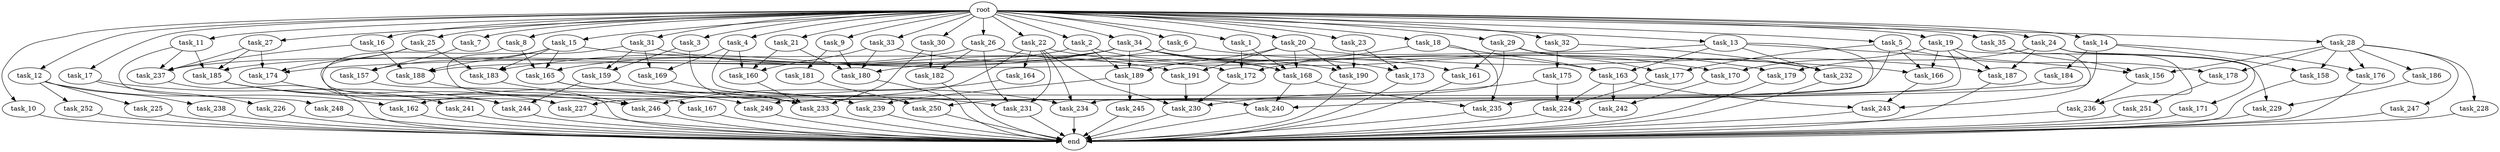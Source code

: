 digraph G {
  root [size="0.000000"];
  task_1 [size="10.240000"];
  task_2 [size="10.240000"];
  task_3 [size="10.240000"];
  task_4 [size="10.240000"];
  task_5 [size="10.240000"];
  task_6 [size="10.240000"];
  task_7 [size="10.240000"];
  task_8 [size="10.240000"];
  task_9 [size="10.240000"];
  task_10 [size="10.240000"];
  task_11 [size="10.240000"];
  task_12 [size="10.240000"];
  task_13 [size="10.240000"];
  task_14 [size="10.240000"];
  task_15 [size="10.240000"];
  task_16 [size="10.240000"];
  task_17 [size="10.240000"];
  task_18 [size="10.240000"];
  task_19 [size="10.240000"];
  task_20 [size="10.240000"];
  task_21 [size="10.240000"];
  task_22 [size="10.240000"];
  task_23 [size="10.240000"];
  task_24 [size="10.240000"];
  task_25 [size="10.240000"];
  task_26 [size="10.240000"];
  task_27 [size="10.240000"];
  task_28 [size="10.240000"];
  task_29 [size="10.240000"];
  task_30 [size="10.240000"];
  task_31 [size="10.240000"];
  task_32 [size="10.240000"];
  task_33 [size="10.240000"];
  task_34 [size="10.240000"];
  task_35 [size="10.240000"];
  task_156 [size="8418135900.160000"];
  task_157 [size="2147483648.000000"];
  task_158 [size="9706626088.960001"];
  task_159 [size="8589934592.000000"];
  task_160 [size="9878424780.800001"];
  task_161 [size="9964324126.719999"];
  task_162 [size="9706626088.960001"];
  task_163 [size="9019431321.600000"];
  task_164 [size="5497558138.880000"];
  task_165 [size="2491081031.680000"];
  task_166 [size="8074538516.480000"];
  task_167 [size="3092376453.120000"];
  task_168 [size="17952963297.279999"];
  task_169 [size="10050223472.639999"];
  task_170 [size="8933531975.680000"];
  task_171 [size="8589934592.000000"];
  task_172 [size="4294967296.000000"];
  task_173 [size="12799002542.080000"];
  task_174 [size="12197707120.639999"];
  task_175 [size="6957847019.520000"];
  task_176 [size="9706626088.960001"];
  task_177 [size="8332236554.240000"];
  task_178 [size="12455405158.400000"];
  task_179 [size="11682311045.120001"];
  task_180 [size="17008070492.160000"];
  task_181 [size="5497558138.880000"];
  task_182 [size="5841155522.560000"];
  task_183 [size="16320875724.800001"];
  task_184 [size="4209067950.080000"];
  task_185 [size="14774687498.240000"];
  task_186 [size="5497558138.880000"];
  task_187 [size="12025908428.800001"];
  task_188 [size="8074538516.480000"];
  task_189 [size="17179869184.000000"];
  task_190 [size="7645041786.880000"];
  task_191 [size="6184752906.240000"];
  task_224 [size="13142599925.760000"];
  task_225 [size="4209067950.080000"];
  task_226 [size="5497558138.880000"];
  task_227 [size="8074538516.480000"];
  task_228 [size="5497558138.880000"];
  task_229 [size="2491081031.680000"];
  task_230 [size="18296560680.959999"];
  task_231 [size="10050223472.639999"];
  task_232 [size="10479720202.240000"];
  task_233 [size="18640158064.639999"];
  task_234 [size="16664473108.480000"];
  task_235 [size="9019431321.600000"];
  task_236 [size="10737418240.000000"];
  task_237 [size="15891378995.200001"];
  task_238 [size="4209067950.080000"];
  task_239 [size="5583457484.800000"];
  task_240 [size="16664473108.480000"];
  task_241 [size="6957847019.520000"];
  task_242 [size="10050223472.639999"];
  task_243 [size="8074538516.480000"];
  task_244 [size="11081015623.680000"];
  task_245 [size="1374389534.720000"];
  task_246 [size="6957847019.520000"];
  task_247 [size="5497558138.880000"];
  task_248 [size="3092376453.120000"];
  task_249 [size="1116691496.960000"];
  task_250 [size="13829794693.120001"];
  task_251 [size="4209067950.080000"];
  task_252 [size="4209067950.080000"];
  end [size="0.000000"];

  root -> task_1 [size="1.000000"];
  root -> task_2 [size="1.000000"];
  root -> task_3 [size="1.000000"];
  root -> task_4 [size="1.000000"];
  root -> task_5 [size="1.000000"];
  root -> task_6 [size="1.000000"];
  root -> task_7 [size="1.000000"];
  root -> task_8 [size="1.000000"];
  root -> task_9 [size="1.000000"];
  root -> task_10 [size="1.000000"];
  root -> task_11 [size="1.000000"];
  root -> task_12 [size="1.000000"];
  root -> task_13 [size="1.000000"];
  root -> task_14 [size="1.000000"];
  root -> task_15 [size="1.000000"];
  root -> task_16 [size="1.000000"];
  root -> task_17 [size="1.000000"];
  root -> task_18 [size="1.000000"];
  root -> task_19 [size="1.000000"];
  root -> task_20 [size="1.000000"];
  root -> task_21 [size="1.000000"];
  root -> task_22 [size="1.000000"];
  root -> task_23 [size="1.000000"];
  root -> task_24 [size="1.000000"];
  root -> task_25 [size="1.000000"];
  root -> task_26 [size="1.000000"];
  root -> task_27 [size="1.000000"];
  root -> task_28 [size="1.000000"];
  root -> task_29 [size="1.000000"];
  root -> task_30 [size="1.000000"];
  root -> task_31 [size="1.000000"];
  root -> task_32 [size="1.000000"];
  root -> task_33 [size="1.000000"];
  root -> task_34 [size="1.000000"];
  root -> task_35 [size="1.000000"];
  task_1 -> task_168 [size="75497472.000000"];
  task_1 -> task_172 [size="75497472.000000"];
  task_2 -> task_168 [size="536870912.000000"];
  task_2 -> task_189 [size="536870912.000000"];
  task_2 -> task_237 [size="536870912.000000"];
  task_3 -> task_159 [size="536870912.000000"];
  task_3 -> task_250 [size="536870912.000000"];
  task_4 -> task_160 [size="679477248.000000"];
  task_4 -> task_169 [size="679477248.000000"];
  task_4 -> task_240 [size="679477248.000000"];
  task_5 -> task_166 [size="679477248.000000"];
  task_5 -> task_177 [size="679477248.000000"];
  task_5 -> task_178 [size="679477248.000000"];
  task_5 -> task_234 [size="679477248.000000"];
  task_6 -> task_179 [size="301989888.000000"];
  task_6 -> task_188 [size="301989888.000000"];
  task_7 -> task_157 [size="134217728.000000"];
  task_8 -> task_165 [size="134217728.000000"];
  task_8 -> task_244 [size="134217728.000000"];
  task_9 -> task_180 [size="536870912.000000"];
  task_9 -> task_181 [size="536870912.000000"];
  task_10 -> end [size="1.000000"];
  task_11 -> task_185 [size="301989888.000000"];
  task_11 -> task_237 [size="301989888.000000"];
  task_11 -> task_248 [size="301989888.000000"];
  task_12 -> task_162 [size="411041792.000000"];
  task_12 -> task_225 [size="411041792.000000"];
  task_12 -> task_238 [size="411041792.000000"];
  task_12 -> task_252 [size="411041792.000000"];
  task_13 -> task_156 [size="209715200.000000"];
  task_13 -> task_163 [size="209715200.000000"];
  task_13 -> task_174 [size="209715200.000000"];
  task_13 -> task_232 [size="209715200.000000"];
  task_13 -> task_235 [size="209715200.000000"];
  task_14 -> task_158 [size="411041792.000000"];
  task_14 -> task_176 [size="411041792.000000"];
  task_14 -> task_184 [size="411041792.000000"];
  task_14 -> task_240 [size="411041792.000000"];
  task_15 -> task_157 [size="75497472.000000"];
  task_15 -> task_165 [size="75497472.000000"];
  task_15 -> task_166 [size="75497472.000000"];
  task_15 -> task_183 [size="75497472.000000"];
  task_15 -> task_188 [size="75497472.000000"];
  task_16 -> task_188 [size="411041792.000000"];
  task_16 -> task_237 [size="411041792.000000"];
  task_17 -> task_226 [size="536870912.000000"];
  task_17 -> task_244 [size="536870912.000000"];
  task_18 -> task_163 [size="134217728.000000"];
  task_18 -> task_172 [size="134217728.000000"];
  task_18 -> task_235 [size="134217728.000000"];
  task_19 -> task_166 [size="33554432.000000"];
  task_19 -> task_170 [size="33554432.000000"];
  task_19 -> task_187 [size="33554432.000000"];
  task_19 -> task_229 [size="33554432.000000"];
  task_19 -> task_249 [size="33554432.000000"];
  task_20 -> task_168 [size="301989888.000000"];
  task_20 -> task_187 [size="301989888.000000"];
  task_20 -> task_189 [size="301989888.000000"];
  task_20 -> task_190 [size="301989888.000000"];
  task_20 -> task_191 [size="301989888.000000"];
  task_21 -> task_160 [size="75497472.000000"];
  task_21 -> task_180 [size="75497472.000000"];
  task_22 -> task_162 [size="536870912.000000"];
  task_22 -> task_163 [size="536870912.000000"];
  task_22 -> task_164 [size="536870912.000000"];
  task_22 -> task_230 [size="536870912.000000"];
  task_22 -> task_231 [size="536870912.000000"];
  task_22 -> task_234 [size="536870912.000000"];
  task_23 -> task_173 [size="411041792.000000"];
  task_23 -> task_190 [size="411041792.000000"];
  task_24 -> task_171 [size="838860800.000000"];
  task_24 -> task_179 [size="838860800.000000"];
  task_24 -> task_187 [size="838860800.000000"];
  task_24 -> task_236 [size="838860800.000000"];
  task_25 -> task_174 [size="679477248.000000"];
  task_25 -> task_183 [size="679477248.000000"];
  task_25 -> task_227 [size="679477248.000000"];
  task_26 -> task_165 [size="33554432.000000"];
  task_26 -> task_182 [size="33554432.000000"];
  task_26 -> task_190 [size="33554432.000000"];
  task_26 -> task_231 [size="33554432.000000"];
  task_27 -> task_174 [size="301989888.000000"];
  task_27 -> task_185 [size="301989888.000000"];
  task_27 -> task_237 [size="301989888.000000"];
  task_28 -> task_156 [size="536870912.000000"];
  task_28 -> task_158 [size="536870912.000000"];
  task_28 -> task_176 [size="536870912.000000"];
  task_28 -> task_178 [size="536870912.000000"];
  task_28 -> task_186 [size="536870912.000000"];
  task_28 -> task_228 [size="536870912.000000"];
  task_28 -> task_247 [size="536870912.000000"];
  task_29 -> task_161 [size="134217728.000000"];
  task_29 -> task_177 [size="134217728.000000"];
  task_29 -> task_232 [size="134217728.000000"];
  task_29 -> task_250 [size="134217728.000000"];
  task_30 -> task_182 [size="536870912.000000"];
  task_30 -> task_233 [size="536870912.000000"];
  task_31 -> task_159 [size="301989888.000000"];
  task_31 -> task_167 [size="301989888.000000"];
  task_31 -> task_169 [size="301989888.000000"];
  task_31 -> task_191 [size="301989888.000000"];
  task_32 -> task_175 [size="679477248.000000"];
  task_32 -> task_232 [size="679477248.000000"];
  task_33 -> task_160 [size="209715200.000000"];
  task_33 -> task_172 [size="209715200.000000"];
  task_33 -> task_180 [size="209715200.000000"];
  task_34 -> task_161 [size="838860800.000000"];
  task_34 -> task_168 [size="838860800.000000"];
  task_34 -> task_170 [size="838860800.000000"];
  task_34 -> task_173 [size="838860800.000000"];
  task_34 -> task_180 [size="838860800.000000"];
  task_34 -> task_183 [size="838860800.000000"];
  task_34 -> task_185 [size="838860800.000000"];
  task_34 -> task_189 [size="838860800.000000"];
  task_35 -> task_156 [size="75497472.000000"];
  task_35 -> task_243 [size="75497472.000000"];
  task_156 -> task_236 [size="209715200.000000"];
  task_157 -> end [size="1.000000"];
  task_158 -> end [size="1.000000"];
  task_159 -> task_234 [size="411041792.000000"];
  task_159 -> task_244 [size="411041792.000000"];
  task_160 -> task_233 [size="209715200.000000"];
  task_161 -> end [size="1.000000"];
  task_162 -> end [size="1.000000"];
  task_163 -> task_224 [size="301989888.000000"];
  task_163 -> task_242 [size="301989888.000000"];
  task_163 -> task_243 [size="301989888.000000"];
  task_164 -> task_246 [size="301989888.000000"];
  task_165 -> task_231 [size="411041792.000000"];
  task_165 -> task_239 [size="411041792.000000"];
  task_166 -> task_243 [size="411041792.000000"];
  task_167 -> end [size="1.000000"];
  task_168 -> task_235 [size="536870912.000000"];
  task_168 -> task_240 [size="536870912.000000"];
  task_169 -> task_233 [size="536870912.000000"];
  task_170 -> task_242 [size="679477248.000000"];
  task_171 -> end [size="1.000000"];
  task_172 -> task_230 [size="536870912.000000"];
  task_173 -> end [size="1.000000"];
  task_174 -> task_241 [size="679477248.000000"];
  task_175 -> task_224 [size="679477248.000000"];
  task_175 -> task_230 [size="679477248.000000"];
  task_176 -> end [size="1.000000"];
  task_177 -> task_224 [size="301989888.000000"];
  task_178 -> task_251 [size="411041792.000000"];
  task_179 -> end [size="1.000000"];
  task_180 -> end [size="1.000000"];
  task_181 -> task_250 [size="679477248.000000"];
  task_182 -> end [size="1.000000"];
  task_183 -> task_233 [size="536870912.000000"];
  task_184 -> task_227 [size="33554432.000000"];
  task_185 -> task_227 [size="75497472.000000"];
  task_185 -> task_246 [size="75497472.000000"];
  task_185 -> task_249 [size="75497472.000000"];
  task_186 -> task_229 [size="209715200.000000"];
  task_187 -> end [size="1.000000"];
  task_188 -> task_246 [size="301989888.000000"];
  task_189 -> task_239 [size="134217728.000000"];
  task_189 -> task_245 [size="134217728.000000"];
  task_190 -> end [size="1.000000"];
  task_191 -> task_230 [size="33554432.000000"];
  task_224 -> end [size="1.000000"];
  task_225 -> end [size="1.000000"];
  task_226 -> end [size="1.000000"];
  task_227 -> end [size="1.000000"];
  task_228 -> end [size="1.000000"];
  task_229 -> end [size="1.000000"];
  task_230 -> end [size="1.000000"];
  task_231 -> end [size="1.000000"];
  task_232 -> end [size="1.000000"];
  task_233 -> end [size="1.000000"];
  task_234 -> end [size="1.000000"];
  task_235 -> end [size="1.000000"];
  task_236 -> end [size="1.000000"];
  task_237 -> end [size="1.000000"];
  task_238 -> end [size="1.000000"];
  task_239 -> end [size="1.000000"];
  task_240 -> end [size="1.000000"];
  task_241 -> end [size="1.000000"];
  task_242 -> end [size="1.000000"];
  task_243 -> end [size="1.000000"];
  task_244 -> end [size="1.000000"];
  task_245 -> end [size="1.000000"];
  task_246 -> end [size="1.000000"];
  task_247 -> end [size="1.000000"];
  task_248 -> end [size="1.000000"];
  task_249 -> end [size="1.000000"];
  task_250 -> end [size="1.000000"];
  task_251 -> end [size="1.000000"];
  task_252 -> end [size="1.000000"];
}
